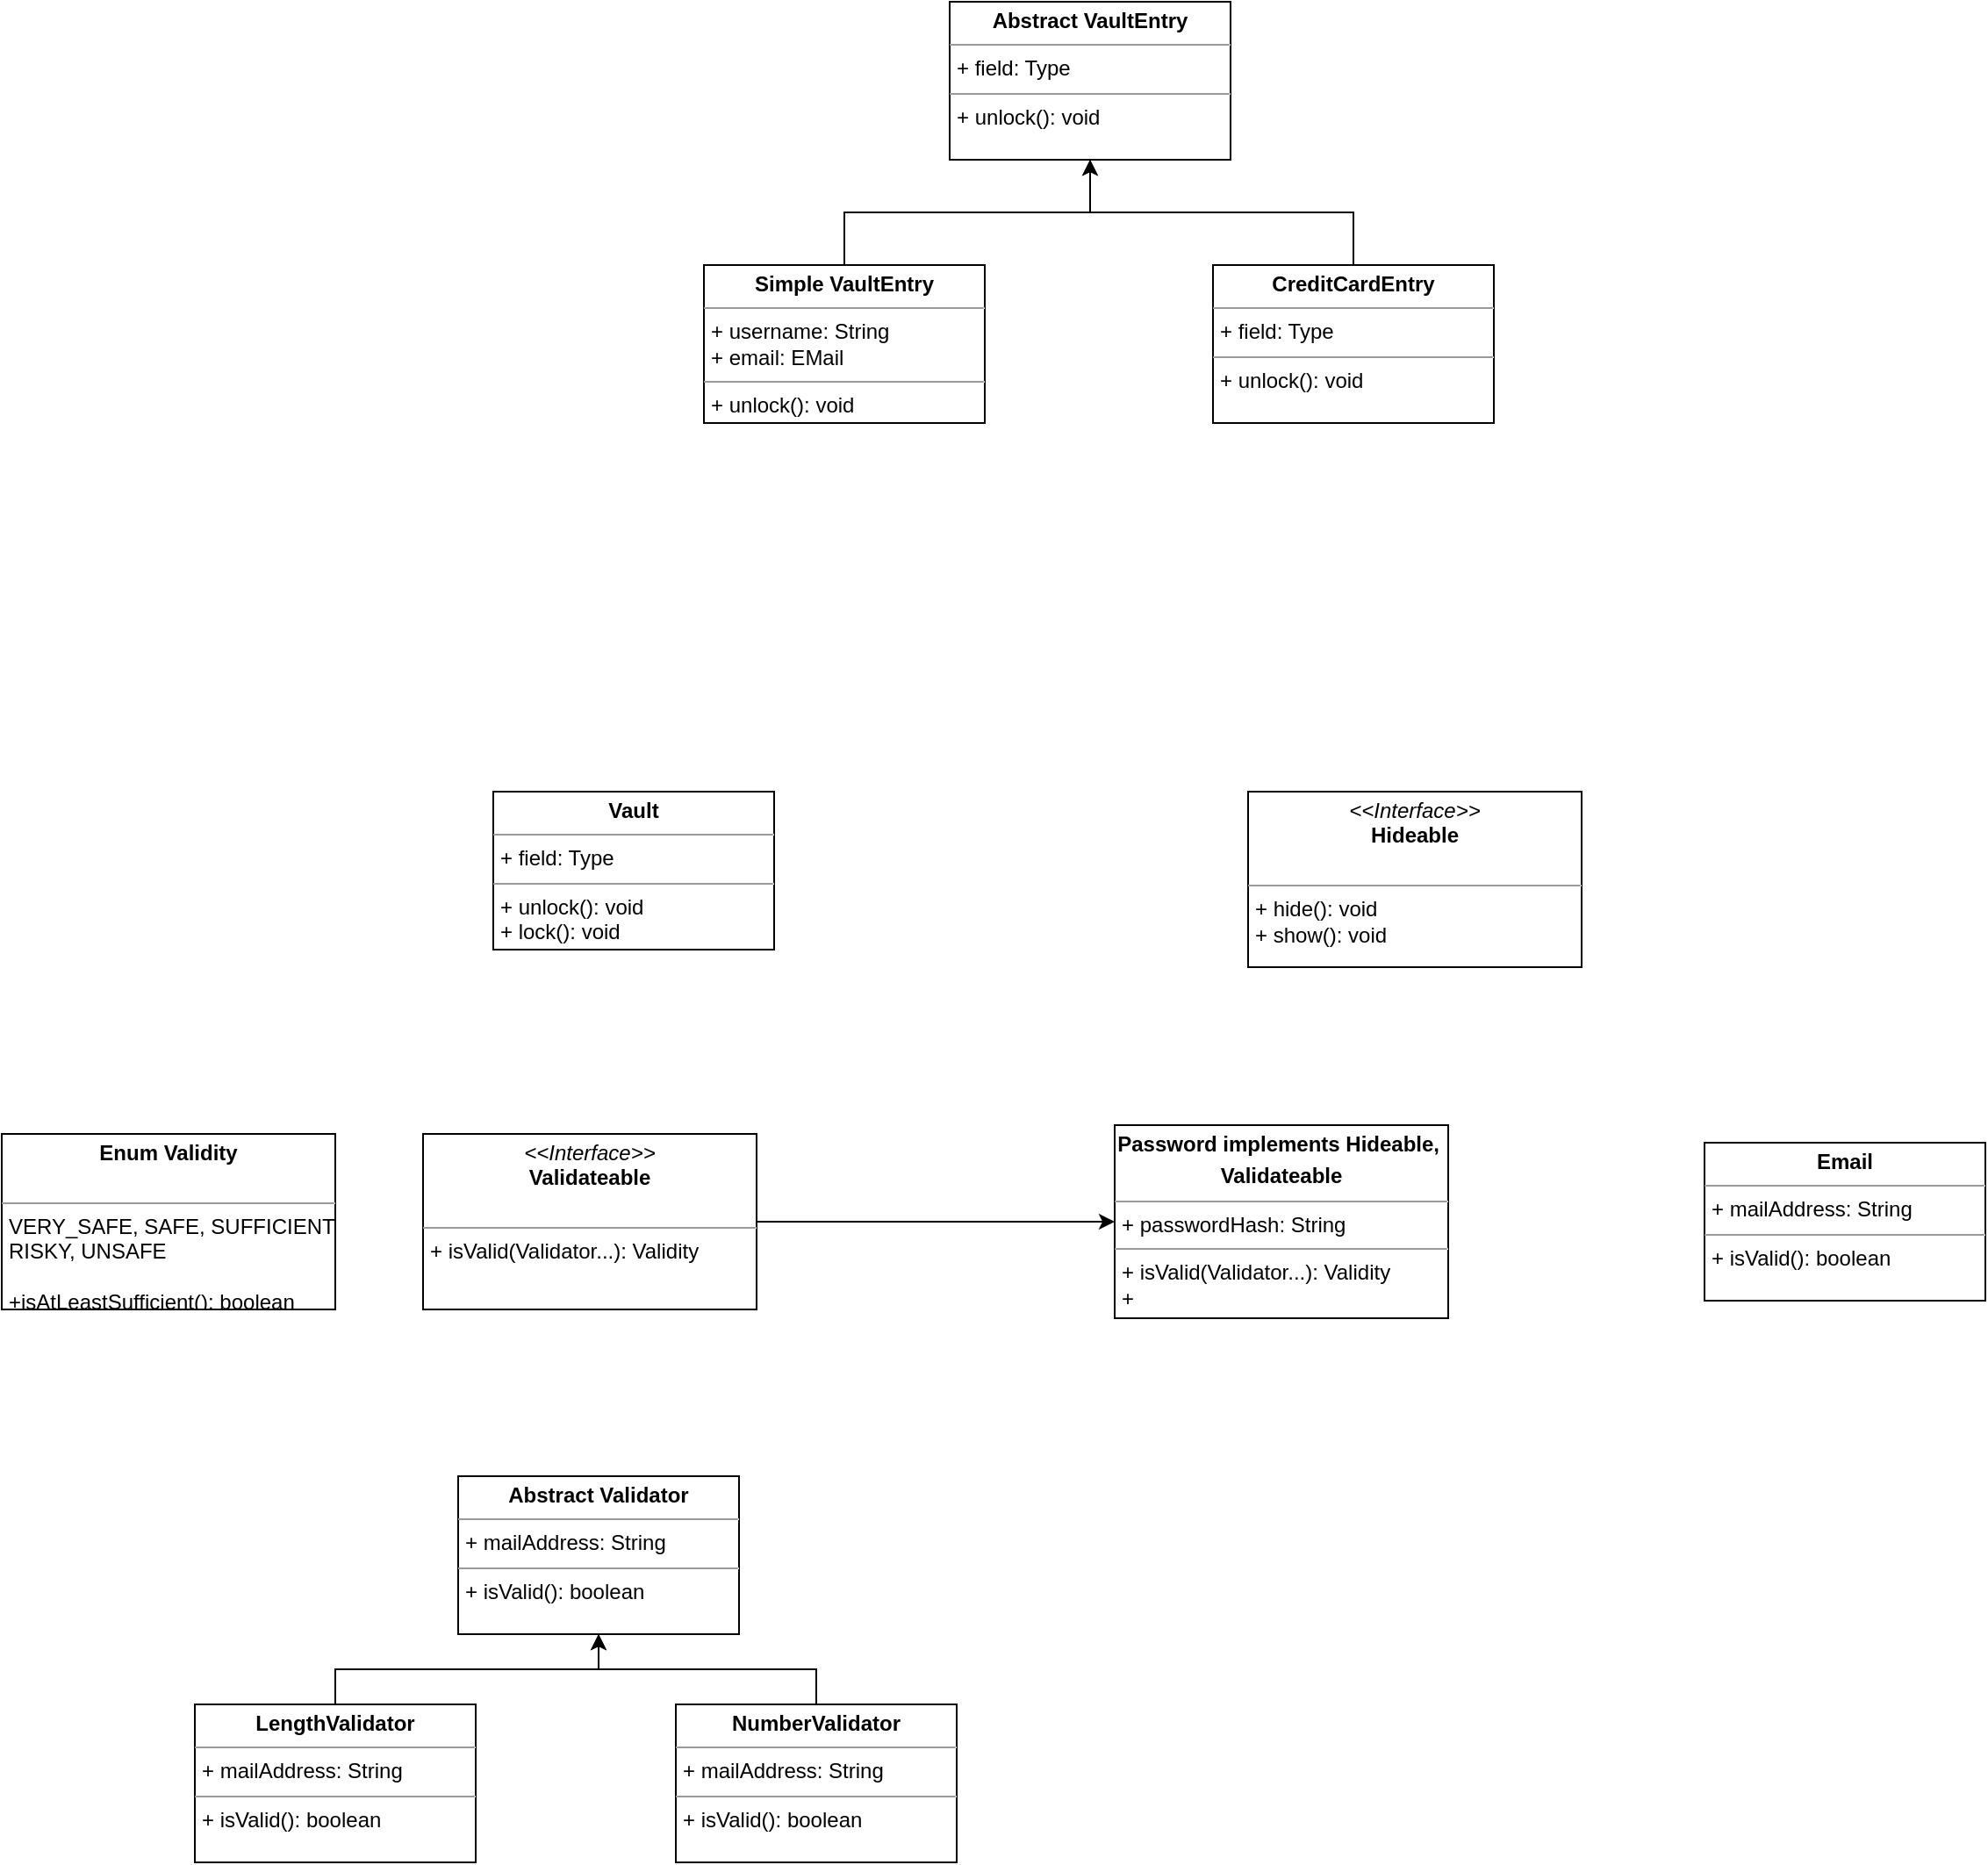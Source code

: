 <mxfile version="14.5.1" type="device"><diagram id="3RmZlifEeW_TOqyds3bL" name="Seite-1"><mxGraphModel dx="1913" dy="966" grid="1" gridSize="10" guides="1" tooltips="1" connect="1" arrows="1" fold="1" page="1" pageScale="1" pageWidth="827" pageHeight="1169" math="0" shadow="0"><root><mxCell id="0"/><mxCell id="1" parent="0"/><mxCell id="5hlbw925PpStfsggrCEK-3" value="&lt;p style=&quot;margin: 0px ; margin-top: 4px ; text-align: center&quot;&gt;&lt;b&gt;Vault&lt;/b&gt;&lt;/p&gt;&lt;hr size=&quot;1&quot;&gt;&lt;p style=&quot;margin: 0px ; margin-left: 4px&quot;&gt;+ field: Type&lt;/p&gt;&lt;hr size=&quot;1&quot;&gt;&lt;p style=&quot;margin: 0px ; margin-left: 4px&quot;&gt;+ unlock(): void&lt;/p&gt;&lt;p style=&quot;margin: 0px ; margin-left: 4px&quot;&gt;+ lock(): void&lt;/p&gt;" style="verticalAlign=top;align=left;overflow=fill;fontSize=12;fontFamily=Helvetica;html=1;" vertex="1" parent="1"><mxGeometry x="60" y="530" width="160" height="90" as="geometry"/></mxCell><mxCell id="5hlbw925PpStfsggrCEK-4" value="&lt;p style=&quot;margin: 0px ; margin-top: 4px ; text-align: center&quot;&gt;&lt;b&gt;Abstract VaultEntry&lt;/b&gt;&lt;/p&gt;&lt;hr size=&quot;1&quot;&gt;&lt;p style=&quot;margin: 0px ; margin-left: 4px&quot;&gt;+ field: Type&lt;/p&gt;&lt;hr size=&quot;1&quot;&gt;&lt;p style=&quot;margin: 0px ; margin-left: 4px&quot;&gt;+ unlock(): void&lt;/p&gt;" style="verticalAlign=top;align=left;overflow=fill;fontSize=12;fontFamily=Helvetica;html=1;" vertex="1" parent="1"><mxGeometry x="320" y="80" width="160" height="90" as="geometry"/></mxCell><mxCell id="5hlbw925PpStfsggrCEK-8" style="edgeStyle=orthogonalEdgeStyle;rounded=0;orthogonalLoop=1;jettySize=auto;html=1;entryX=0.5;entryY=1;entryDx=0;entryDy=0;" edge="1" parent="1" source="5hlbw925PpStfsggrCEK-5" target="5hlbw925PpStfsggrCEK-4"><mxGeometry relative="1" as="geometry"/></mxCell><mxCell id="5hlbw925PpStfsggrCEK-5" value="&lt;p style=&quot;margin: 0px ; margin-top: 4px ; text-align: center&quot;&gt;&lt;b&gt;Simple VaultEntry&lt;/b&gt;&lt;/p&gt;&lt;hr size=&quot;1&quot;&gt;&lt;p style=&quot;margin: 0px ; margin-left: 4px&quot;&gt;+ username: String&lt;/p&gt;&lt;p style=&quot;margin: 0px ; margin-left: 4px&quot;&gt;+ email: EMail&lt;/p&gt;&lt;hr size=&quot;1&quot;&gt;&lt;p style=&quot;margin: 0px ; margin-left: 4px&quot;&gt;+ unlock(): void&lt;/p&gt;" style="verticalAlign=top;align=left;overflow=fill;fontSize=12;fontFamily=Helvetica;html=1;" vertex="1" parent="1"><mxGeometry x="180" y="230" width="160" height="90" as="geometry"/></mxCell><mxCell id="5hlbw925PpStfsggrCEK-11" style="edgeStyle=orthogonalEdgeStyle;rounded=0;orthogonalLoop=1;jettySize=auto;html=1;" edge="1" parent="1" source="5hlbw925PpStfsggrCEK-6" target="5hlbw925PpStfsggrCEK-4"><mxGeometry relative="1" as="geometry"/></mxCell><mxCell id="5hlbw925PpStfsggrCEK-6" value="&lt;p style=&quot;margin: 0px ; margin-top: 4px ; text-align: center&quot;&gt;&lt;b&gt;CreditCardEntry&lt;/b&gt;&lt;/p&gt;&lt;hr size=&quot;1&quot;&gt;&lt;p style=&quot;margin: 0px ; margin-left: 4px&quot;&gt;+ field: Type&lt;/p&gt;&lt;hr size=&quot;1&quot;&gt;&lt;p style=&quot;margin: 0px ; margin-left: 4px&quot;&gt;+ unlock(): void&lt;/p&gt;" style="verticalAlign=top;align=left;overflow=fill;fontSize=12;fontFamily=Helvetica;html=1;" vertex="1" parent="1"><mxGeometry x="470" y="230" width="160" height="90" as="geometry"/></mxCell><mxCell id="5hlbw925PpStfsggrCEK-7" value="&lt;p style=&quot;margin: 0px ; margin-top: 4px ; text-align: center&quot;&gt;&lt;b&gt;Email&lt;/b&gt;&lt;/p&gt;&lt;hr size=&quot;1&quot;&gt;&lt;p style=&quot;margin: 0px ; margin-left: 4px&quot;&gt;+ mailAddress: String&lt;/p&gt;&lt;hr size=&quot;1&quot;&gt;&lt;p style=&quot;margin: 0px ; margin-left: 4px&quot;&gt;+ isValid(): boolean&lt;/p&gt;" style="verticalAlign=top;align=left;overflow=fill;fontSize=12;fontFamily=Helvetica;html=1;" vertex="1" parent="1"><mxGeometry x="750" y="730" width="160" height="90" as="geometry"/></mxCell><mxCell id="5hlbw925PpStfsggrCEK-12" value="&lt;p style=&quot;margin: 0px ; margin-top: 4px ; text-align: center&quot;&gt;&lt;i&gt;&amp;lt;&amp;lt;Interface&amp;gt;&amp;gt;&lt;/i&gt;&lt;br&gt;&lt;b&gt;Hideable&lt;/b&gt;&lt;/p&gt;&lt;p style=&quot;margin: 0px ; margin-left: 4px&quot;&gt;&lt;br&gt;&lt;/p&gt;&lt;hr size=&quot;1&quot;&gt;&lt;p style=&quot;margin: 0px ; margin-left: 4px&quot;&gt;+ hide(): void&lt;/p&gt;&lt;p style=&quot;margin: 0px ; margin-left: 4px&quot;&gt;+ show(): void&lt;/p&gt;" style="verticalAlign=top;align=left;overflow=fill;fontSize=12;fontFamily=Helvetica;html=1;" vertex="1" parent="1"><mxGeometry x="490" y="530" width="190" height="100" as="geometry"/></mxCell><mxCell id="5hlbw925PpStfsggrCEK-13" value="&lt;p style=&quot;margin: 0px ; margin-top: 4px ; text-align: center&quot;&gt;&lt;b&gt;Password implements Hideable,&amp;nbsp;&lt;/b&gt;&lt;/p&gt;&lt;p style=&quot;margin: 0px ; margin-top: 4px ; text-align: center&quot;&gt;&lt;b&gt;Validateable&lt;/b&gt;&lt;/p&gt;&lt;hr size=&quot;1&quot;&gt;&lt;p style=&quot;margin: 0px ; margin-left: 4px&quot;&gt;+ passwordHash: String&lt;/p&gt;&lt;hr size=&quot;1&quot;&gt;&lt;p style=&quot;margin: 0px ; margin-left: 4px&quot;&gt;+ isValid(Validator...): Validity&lt;/p&gt;&lt;p style=&quot;margin: 0px ; margin-left: 4px&quot;&gt;+&amp;nbsp;&lt;/p&gt;" style="verticalAlign=top;align=left;overflow=fill;fontSize=12;fontFamily=Helvetica;html=1;" vertex="1" parent="1"><mxGeometry x="414" y="720" width="190" height="110" as="geometry"/></mxCell><mxCell id="5hlbw925PpStfsggrCEK-14" value="&lt;p style=&quot;margin: 0px ; margin-top: 4px ; text-align: center&quot;&gt;&lt;b&gt;Abstract Validator&lt;/b&gt;&lt;/p&gt;&lt;hr size=&quot;1&quot;&gt;&lt;p style=&quot;margin: 0px ; margin-left: 4px&quot;&gt;+ mailAddress: String&lt;/p&gt;&lt;hr size=&quot;1&quot;&gt;&lt;p style=&quot;margin: 0px ; margin-left: 4px&quot;&gt;+ isValid(): boolean&lt;/p&gt;" style="verticalAlign=top;align=left;overflow=fill;fontSize=12;fontFamily=Helvetica;html=1;" vertex="1" parent="1"><mxGeometry x="40" y="920" width="160" height="90" as="geometry"/></mxCell><mxCell id="5hlbw925PpStfsggrCEK-21" style="edgeStyle=orthogonalEdgeStyle;rounded=0;orthogonalLoop=1;jettySize=auto;html=1;" edge="1" parent="1" source="5hlbw925PpStfsggrCEK-15" target="5hlbw925PpStfsggrCEK-13"><mxGeometry relative="1" as="geometry"/></mxCell><mxCell id="5hlbw925PpStfsggrCEK-15" value="&lt;p style=&quot;margin: 0px ; margin-top: 4px ; text-align: center&quot;&gt;&lt;i&gt;&amp;lt;&amp;lt;Interface&amp;gt;&amp;gt;&lt;/i&gt;&lt;br&gt;&lt;b&gt;Validateable&lt;/b&gt;&lt;/p&gt;&lt;p style=&quot;margin: 0px ; margin-left: 4px&quot;&gt;&lt;br&gt;&lt;/p&gt;&lt;hr size=&quot;1&quot;&gt;&lt;p style=&quot;margin: 0px ; margin-left: 4px&quot;&gt;+ isValid(Validator...): Validity&lt;/p&gt;" style="verticalAlign=top;align=left;overflow=fill;fontSize=12;fontFamily=Helvetica;html=1;" vertex="1" parent="1"><mxGeometry x="20" y="725" width="190" height="100" as="geometry"/></mxCell><mxCell id="5hlbw925PpStfsggrCEK-18" style="edgeStyle=orthogonalEdgeStyle;rounded=0;orthogonalLoop=1;jettySize=auto;html=1;entryX=0.5;entryY=1;entryDx=0;entryDy=0;" edge="1" parent="1" source="5hlbw925PpStfsggrCEK-16" target="5hlbw925PpStfsggrCEK-14"><mxGeometry relative="1" as="geometry"/></mxCell><mxCell id="5hlbw925PpStfsggrCEK-16" value="&lt;p style=&quot;margin: 0px ; margin-top: 4px ; text-align: center&quot;&gt;&lt;b&gt;LengthValidator&lt;/b&gt;&lt;/p&gt;&lt;hr size=&quot;1&quot;&gt;&lt;p style=&quot;margin: 0px ; margin-left: 4px&quot;&gt;+ mailAddress: String&lt;/p&gt;&lt;hr size=&quot;1&quot;&gt;&lt;p style=&quot;margin: 0px ; margin-left: 4px&quot;&gt;+ isValid(): boolean&lt;/p&gt;" style="verticalAlign=top;align=left;overflow=fill;fontSize=12;fontFamily=Helvetica;html=1;" vertex="1" parent="1"><mxGeometry x="-110" y="1050" width="160" height="90" as="geometry"/></mxCell><mxCell id="5hlbw925PpStfsggrCEK-20" style="edgeStyle=orthogonalEdgeStyle;rounded=0;orthogonalLoop=1;jettySize=auto;html=1;entryX=0.5;entryY=1;entryDx=0;entryDy=0;" edge="1" parent="1" source="5hlbw925PpStfsggrCEK-17" target="5hlbw925PpStfsggrCEK-14"><mxGeometry relative="1" as="geometry"/></mxCell><mxCell id="5hlbw925PpStfsggrCEK-17" value="&lt;p style=&quot;margin: 0px ; margin-top: 4px ; text-align: center&quot;&gt;&lt;b&gt;NumberValidator&lt;/b&gt;&lt;/p&gt;&lt;hr size=&quot;1&quot;&gt;&lt;p style=&quot;margin: 0px ; margin-left: 4px&quot;&gt;+ mailAddress: String&lt;/p&gt;&lt;hr size=&quot;1&quot;&gt;&lt;p style=&quot;margin: 0px ; margin-left: 4px&quot;&gt;+ isValid(): boolean&lt;/p&gt;" style="verticalAlign=top;align=left;overflow=fill;fontSize=12;fontFamily=Helvetica;html=1;" vertex="1" parent="1"><mxGeometry x="164" y="1050" width="160" height="90" as="geometry"/></mxCell><mxCell id="5hlbw925PpStfsggrCEK-22" value="&lt;p style=&quot;margin: 0px ; margin-top: 4px ; text-align: center&quot;&gt;&lt;b&gt;Enum Validity&lt;/b&gt;&lt;/p&gt;&lt;p style=&quot;margin: 0px ; margin-left: 4px&quot;&gt;&lt;br&gt;&lt;/p&gt;&lt;hr size=&quot;1&quot;&gt;&lt;p style=&quot;margin: 0px ; margin-left: 4px&quot;&gt;VERY_SAFE, SAFE, SUFFICIENT,&amp;nbsp;&lt;/p&gt;&lt;p style=&quot;margin: 0px ; margin-left: 4px&quot;&gt;RISKY, UNSAFE&lt;/p&gt;&lt;p style=&quot;margin: 0px ; margin-left: 4px&quot;&gt;&lt;br&gt;&lt;/p&gt;&lt;p style=&quot;margin: 0px ; margin-left: 4px&quot;&gt;+isAtLeastSufficient(): boolean&lt;/p&gt;" style="verticalAlign=top;align=left;overflow=fill;fontSize=12;fontFamily=Helvetica;html=1;" vertex="1" parent="1"><mxGeometry x="-220" y="725" width="190" height="100" as="geometry"/></mxCell></root></mxGraphModel></diagram></mxfile>